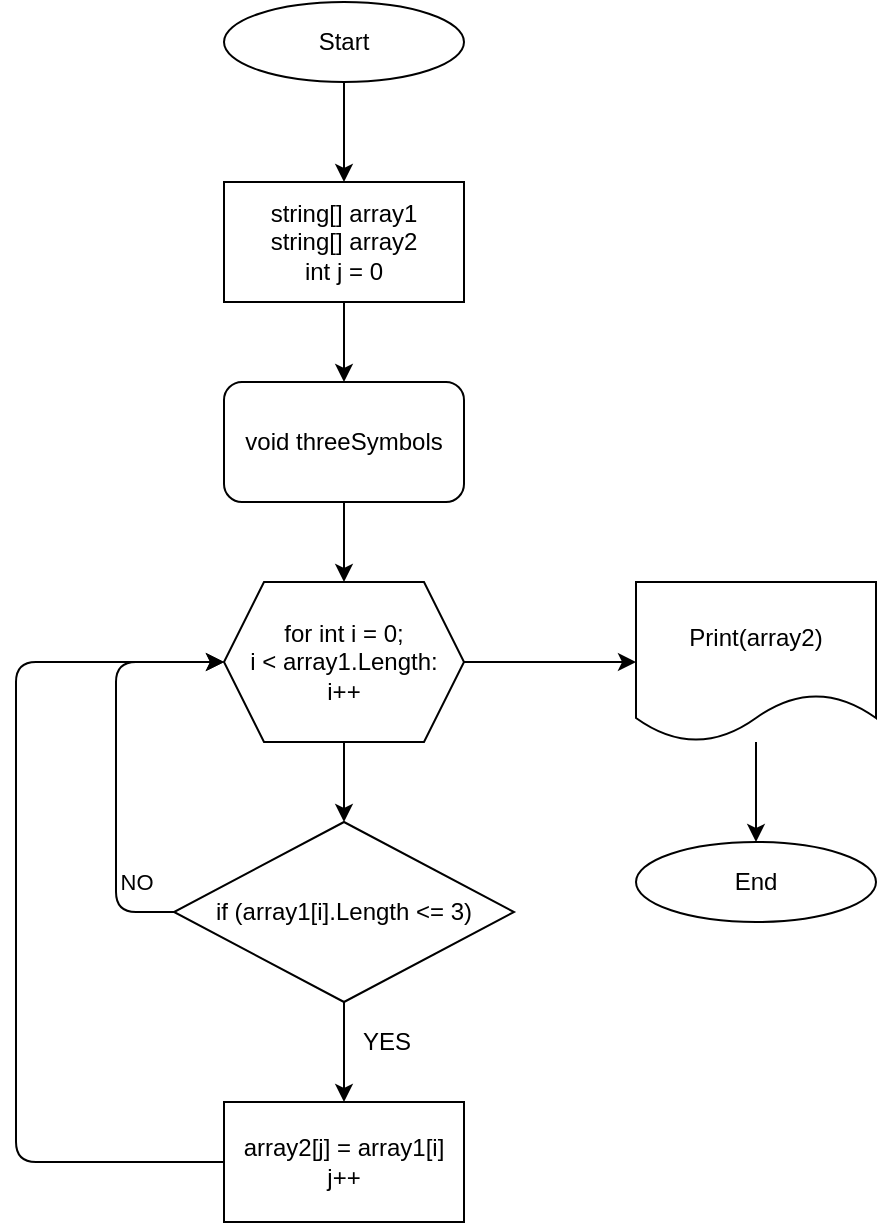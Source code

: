 <mxfile>
    <diagram id="2rRhkEUvp0PWZ_gKyBbF" name="Page-1">
        <mxGraphModel dx="774" dy="567" grid="1" gridSize="10" guides="1" tooltips="1" connect="1" arrows="1" fold="1" page="1" pageScale="1" pageWidth="827" pageHeight="1169" math="0" shadow="0">
            <root>
                <mxCell id="0"/>
                <mxCell id="1" parent="0"/>
                <mxCell id="4" value="" style="edgeStyle=none;html=1;" edge="1" parent="1" source="2" target="3">
                    <mxGeometry relative="1" as="geometry"/>
                </mxCell>
                <mxCell id="2" value="Start" style="ellipse;whiteSpace=wrap;html=1;" vertex="1" parent="1">
                    <mxGeometry x="294" y="20" width="120" height="40" as="geometry"/>
                </mxCell>
                <mxCell id="6" style="edgeStyle=none;html=1;entryX=0.5;entryY=0;entryDx=0;entryDy=0;" edge="1" parent="1" source="3" target="5">
                    <mxGeometry relative="1" as="geometry"/>
                </mxCell>
                <mxCell id="3" value="string[] array1&lt;br&gt;string[] array2&lt;br&gt;int j = 0" style="whiteSpace=wrap;html=1;" vertex="1" parent="1">
                    <mxGeometry x="294" y="110" width="120" height="60" as="geometry"/>
                </mxCell>
                <mxCell id="8" style="edgeStyle=none;html=1;entryX=0.5;entryY=0;entryDx=0;entryDy=0;" edge="1" parent="1" source="5" target="7">
                    <mxGeometry relative="1" as="geometry">
                        <mxPoint x="350" y="320" as="targetPoint"/>
                    </mxGeometry>
                </mxCell>
                <mxCell id="5" value="void threeSymbols" style="rounded=1;whiteSpace=wrap;html=1;" vertex="1" parent="1">
                    <mxGeometry x="294" y="210" width="120" height="60" as="geometry"/>
                </mxCell>
                <mxCell id="10" value="" style="edgeStyle=none;html=1;" edge="1" parent="1" source="7" target="9">
                    <mxGeometry relative="1" as="geometry"/>
                </mxCell>
                <mxCell id="18" style="edgeStyle=none;html=1;entryX=0;entryY=0.5;entryDx=0;entryDy=0;" edge="1" parent="1" source="7" target="17">
                    <mxGeometry relative="1" as="geometry"/>
                </mxCell>
                <mxCell id="7" value="for int i = 0; &lt;br&gt;i &amp;lt; array1.Length:&lt;br&gt;i++" style="shape=hexagon;perimeter=hexagonPerimeter2;whiteSpace=wrap;html=1;fixedSize=1;" vertex="1" parent="1">
                    <mxGeometry x="294" y="310" width="120" height="80" as="geometry"/>
                </mxCell>
                <mxCell id="11" style="edgeStyle=none;html=1;entryX=0;entryY=0.5;entryDx=0;entryDy=0;" edge="1" parent="1" source="9" target="7">
                    <mxGeometry relative="1" as="geometry">
                        <Array as="points">
                            <mxPoint x="240" y="475"/>
                            <mxPoint x="240" y="350"/>
                        </Array>
                    </mxGeometry>
                </mxCell>
                <mxCell id="12" value="NO" style="edgeLabel;html=1;align=center;verticalAlign=middle;resizable=0;points=[];" vertex="1" connectable="0" parent="11">
                    <mxGeometry x="-0.259" y="-1" relative="1" as="geometry">
                        <mxPoint x="9" y="33" as="offset"/>
                    </mxGeometry>
                </mxCell>
                <mxCell id="14" style="edgeStyle=none;html=1;entryX=0.5;entryY=0;entryDx=0;entryDy=0;" edge="1" parent="1" source="9" target="13">
                    <mxGeometry relative="1" as="geometry">
                        <Array as="points">
                            <mxPoint x="354" y="550"/>
                        </Array>
                    </mxGeometry>
                </mxCell>
                <mxCell id="9" value="if (array1[i].Length &amp;lt;= 3)" style="rhombus;whiteSpace=wrap;html=1;" vertex="1" parent="1">
                    <mxGeometry x="269" y="430" width="170" height="90" as="geometry"/>
                </mxCell>
                <mxCell id="16" style="edgeStyle=none;html=1;entryX=0;entryY=0.5;entryDx=0;entryDy=0;" edge="1" parent="1" source="13" target="7">
                    <mxGeometry relative="1" as="geometry">
                        <Array as="points">
                            <mxPoint x="190" y="600"/>
                            <mxPoint x="190" y="350"/>
                        </Array>
                    </mxGeometry>
                </mxCell>
                <mxCell id="13" value="array2[j] = array1[i]&lt;br&gt;j++" style="rounded=0;whiteSpace=wrap;html=1;" vertex="1" parent="1">
                    <mxGeometry x="294" y="570" width="120" height="60" as="geometry"/>
                </mxCell>
                <mxCell id="15" value="YES" style="text;html=1;align=center;verticalAlign=middle;resizable=0;points=[];autosize=1;strokeColor=none;fillColor=none;" vertex="1" parent="1">
                    <mxGeometry x="355" y="530" width="40" height="20" as="geometry"/>
                </mxCell>
                <mxCell id="19" style="edgeStyle=none;html=1;" edge="1" parent="1" source="17" target="20">
                    <mxGeometry relative="1" as="geometry">
                        <mxPoint x="560" y="440" as="targetPoint"/>
                    </mxGeometry>
                </mxCell>
                <mxCell id="17" value="Print(array2)" style="shape=document;whiteSpace=wrap;html=1;boundedLbl=1;" vertex="1" parent="1">
                    <mxGeometry x="500" y="310" width="120" height="80" as="geometry"/>
                </mxCell>
                <mxCell id="20" value="End" style="ellipse;whiteSpace=wrap;html=1;" vertex="1" parent="1">
                    <mxGeometry x="500" y="440" width="120" height="40" as="geometry"/>
                </mxCell>
            </root>
        </mxGraphModel>
    </diagram>
</mxfile>